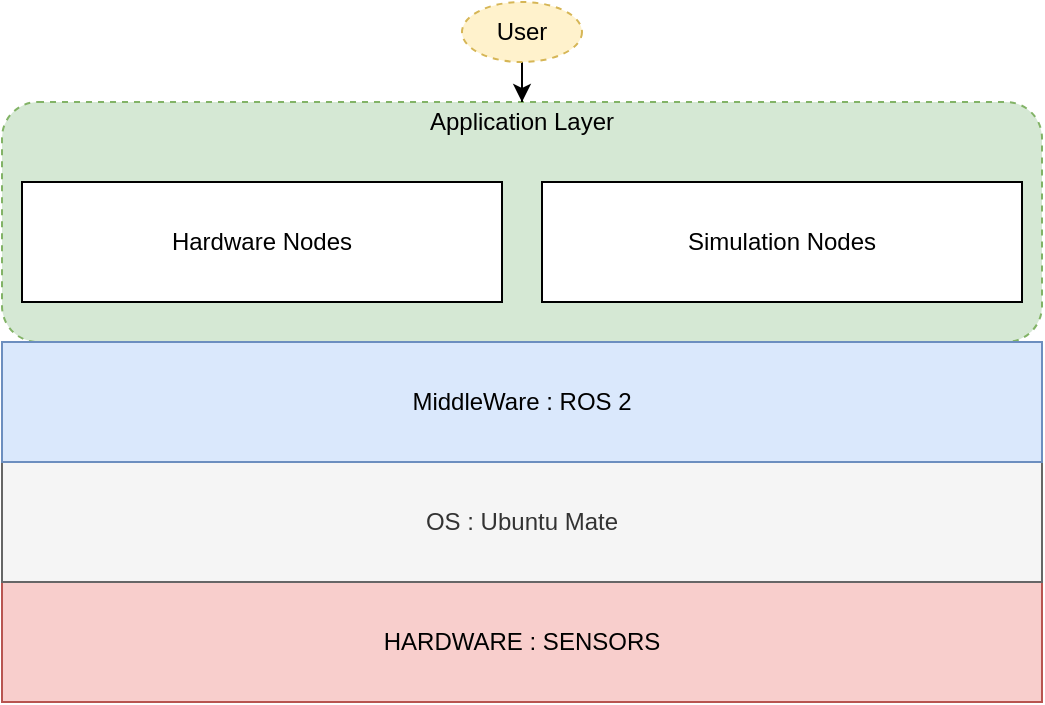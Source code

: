 <mxfile version="12.9.13" type="device" pages="2"><diagram id="Ka7FFtmAVIv_fyMsBVi9" name="Page-1"><mxGraphModel dx="1373" dy="811" grid="1" gridSize="10" guides="1" tooltips="1" connect="1" arrows="1" fold="1" page="1" pageScale="1" pageWidth="827" pageHeight="1169" math="0" shadow="0"><root><mxCell id="0"/><mxCell id="1" parent="0"/><mxCell id="F3cbTHXOVONe7jyl9xfQ-11" value="" style="rounded=1;whiteSpace=wrap;html=1;fillColor=#d5e8d4;strokeColor=#82b366;dashed=1;" vertex="1" parent="1"><mxGeometry x="180" y="140" width="520" height="120" as="geometry"/></mxCell><mxCell id="F3cbTHXOVONe7jyl9xfQ-1" value="HARDWARE : SENSORS" style="rounded=0;whiteSpace=wrap;html=1;fillColor=#f8cecc;strokeColor=#b85450;" vertex="1" parent="1"><mxGeometry x="180" y="380" width="520" height="60" as="geometry"/></mxCell><mxCell id="F3cbTHXOVONe7jyl9xfQ-2" value="OS : Ubuntu Mate" style="rounded=0;whiteSpace=wrap;html=1;fillColor=#f5f5f5;strokeColor=#666666;fontColor=#333333;" vertex="1" parent="1"><mxGeometry x="180" y="320" width="520" height="60" as="geometry"/></mxCell><mxCell id="F3cbTHXOVONe7jyl9xfQ-3" value="MiddleWare : ROS 2" style="rounded=0;whiteSpace=wrap;html=1;fillColor=#dae8fc;strokeColor=#6c8ebf;" vertex="1" parent="1"><mxGeometry x="180" y="260" width="520" height="60" as="geometry"/></mxCell><mxCell id="F3cbTHXOVONe7jyl9xfQ-4" value="Hardware Nodes" style="rounded=0;whiteSpace=wrap;html=1;" vertex="1" parent="1"><mxGeometry x="190" y="180" width="240" height="60" as="geometry"/></mxCell><mxCell id="F3cbTHXOVONe7jyl9xfQ-6" value="Simulation Nodes" style="rounded=0;whiteSpace=wrap;html=1;" vertex="1" parent="1"><mxGeometry x="450" y="180" width="240" height="60" as="geometry"/></mxCell><mxCell id="F3cbTHXOVONe7jyl9xfQ-15" value="Application Layer" style="text;html=1;strokeColor=none;fillColor=none;align=center;verticalAlign=middle;whiteSpace=wrap;rounded=0;dashed=1;" vertex="1" parent="1"><mxGeometry x="372" y="140" width="136" height="20" as="geometry"/></mxCell><mxCell id="F3cbTHXOVONe7jyl9xfQ-19" value="" style="edgeStyle=orthogonalEdgeStyle;rounded=0;orthogonalLoop=1;jettySize=auto;html=1;" edge="1" parent="1" source="F3cbTHXOVONe7jyl9xfQ-18" target="F3cbTHXOVONe7jyl9xfQ-11"><mxGeometry relative="1" as="geometry"/></mxCell><mxCell id="F3cbTHXOVONe7jyl9xfQ-18" value="User" style="ellipse;whiteSpace=wrap;html=1;rounded=1;dashed=1;fillColor=#fff2cc;strokeColor=#d6b656;" vertex="1" parent="1"><mxGeometry x="410" y="90" width="60" height="30" as="geometry"/></mxCell></root></mxGraphModel></diagram><diagram id="yKpyVOkX2MYobSDvurEn" name="Page-2"><mxGraphModel dx="1373" dy="811" grid="1" gridSize="10" guides="1" tooltips="1" connect="1" arrows="1" fold="1" page="1" pageScale="1" pageWidth="827" pageHeight="1169" math="0" shadow="0"><root><mxCell id="ZZzg22T7iMb6ThODXZFH-0"/><mxCell id="ZZzg22T7iMb6ThODXZFH-1" parent="ZZzg22T7iMb6ThODXZFH-0"/><mxCell id="ZZzg22T7iMb6ThODXZFH-41" value="" style="group" vertex="1" connectable="0" parent="ZZzg22T7iMb6ThODXZFH-1"><mxGeometry x="150" y="100" width="566" height="220" as="geometry"/></mxCell><mxCell id="ZZzg22T7iMb6ThODXZFH-3" value="Mamadou" style="rounded=0;whiteSpace=wrap;html=1;" vertex="1" parent="ZZzg22T7iMb6ThODXZFH-41"><mxGeometry x="94.333" width="94.333" height="36.667" as="geometry"/></mxCell><mxCell id="ZZzg22T7iMb6ThODXZFH-6" value="Quentin" style="rounded=0;whiteSpace=wrap;html=1;" vertex="1" parent="ZZzg22T7iMb6ThODXZFH-41"><mxGeometry x="188.667" width="94.333" height="36.667" as="geometry"/></mxCell><mxCell id="ZZzg22T7iMb6ThODXZFH-7" value="Paul-Antoine" style="rounded=0;whiteSpace=wrap;html=1;" vertex="1" parent="ZZzg22T7iMb6ThODXZFH-41"><mxGeometry x="283" width="94.333" height="36.667" as="geometry"/></mxCell><mxCell id="ZZzg22T7iMb6ThODXZFH-8" value="Jules" style="rounded=0;whiteSpace=wrap;html=1;" vertex="1" parent="ZZzg22T7iMb6ThODXZFH-41"><mxGeometry x="377.333" width="94.333" height="36.667" as="geometry"/></mxCell><mxCell id="ZZzg22T7iMb6ThODXZFH-9" value="Gwendal" style="rounded=0;whiteSpace=wrap;html=1;" vertex="1" parent="ZZzg22T7iMb6ThODXZFH-41"><mxGeometry x="471.667" width="94.333" height="36.667" as="geometry"/></mxCell><mxCell id="ZZzg22T7iMb6ThODXZFH-10" value="" style="rounded=0;whiteSpace=wrap;html=1;fillColor=#fff2cc;strokeColor=#d6b656;" vertex="1" parent="ZZzg22T7iMb6ThODXZFH-41"><mxGeometry x="94.333" y="36.667" width="94.333" height="36.667" as="geometry"/></mxCell><mxCell id="ZZzg22T7iMb6ThODXZFH-11" value="" style="rounded=0;whiteSpace=wrap;html=1;fillColor=#d5e8d4;strokeColor=#82b366;" vertex="1" parent="ZZzg22T7iMb6ThODXZFH-41"><mxGeometry x="188.667" y="36.667" width="94.333" height="36.667" as="geometry"/></mxCell><mxCell id="ZZzg22T7iMb6ThODXZFH-12" value="" style="rounded=0;whiteSpace=wrap;html=1;fillColor=#fff2cc;strokeColor=#d6b656;" vertex="1" parent="ZZzg22T7iMb6ThODXZFH-41"><mxGeometry x="283" y="36.667" width="94.333" height="36.667" as="geometry"/></mxCell><mxCell id="ZZzg22T7iMb6ThODXZFH-13" value="" style="rounded=0;whiteSpace=wrap;html=1;fillColor=#fff2cc;strokeColor=#d6b656;" vertex="1" parent="ZZzg22T7iMb6ThODXZFH-41"><mxGeometry x="377.333" y="36.667" width="94.333" height="36.667" as="geometry"/></mxCell><mxCell id="ZZzg22T7iMb6ThODXZFH-14" value="" style="rounded=0;whiteSpace=wrap;html=1;fillColor=#fff2cc;strokeColor=#d6b656;" vertex="1" parent="ZZzg22T7iMb6ThODXZFH-41"><mxGeometry x="471.667" y="36.667" width="94.333" height="36.667" as="geometry"/></mxCell><mxCell id="ZZzg22T7iMb6ThODXZFH-15" value="" style="rounded=0;whiteSpace=wrap;html=1;fillColor=#fff2cc;strokeColor=#d6b656;" vertex="1" parent="ZZzg22T7iMb6ThODXZFH-41"><mxGeometry x="94.333" y="73.333" width="94.333" height="36.667" as="geometry"/></mxCell><mxCell id="ZZzg22T7iMb6ThODXZFH-16" value="" style="rounded=0;whiteSpace=wrap;html=1;fillColor=#fff2cc;strokeColor=#d6b656;" vertex="1" parent="ZZzg22T7iMb6ThODXZFH-41"><mxGeometry x="188.667" y="73.333" width="94.333" height="36.667" as="geometry"/></mxCell><mxCell id="ZZzg22T7iMb6ThODXZFH-17" value="" style="rounded=0;whiteSpace=wrap;html=1;fillColor=#d5e8d4;strokeColor=#82b366;" vertex="1" parent="ZZzg22T7iMb6ThODXZFH-41"><mxGeometry x="283" y="73.333" width="94.333" height="36.667" as="geometry"/></mxCell><mxCell id="ZZzg22T7iMb6ThODXZFH-18" value="" style="rounded=0;whiteSpace=wrap;html=1;fillColor=#fff2cc;strokeColor=#d6b656;" vertex="1" parent="ZZzg22T7iMb6ThODXZFH-41"><mxGeometry x="377.333" y="73.333" width="94.333" height="36.667" as="geometry"/></mxCell><mxCell id="ZZzg22T7iMb6ThODXZFH-19" value="" style="rounded=0;whiteSpace=wrap;html=1;fillColor=#d5e8d4;strokeColor=#82b366;" vertex="1" parent="ZZzg22T7iMb6ThODXZFH-41"><mxGeometry x="471.667" y="73.333" width="94.333" height="36.667" as="geometry"/></mxCell><mxCell id="ZZzg22T7iMb6ThODXZFH-20" value="" style="rounded=0;whiteSpace=wrap;html=1;fillColor=#fff2cc;strokeColor=#d6b656;" vertex="1" parent="ZZzg22T7iMb6ThODXZFH-41"><mxGeometry x="94.333" y="110" width="94.333" height="36.667" as="geometry"/></mxCell><mxCell id="ZZzg22T7iMb6ThODXZFH-21" value="" style="rounded=0;whiteSpace=wrap;html=1;fillColor=#fff2cc;strokeColor=#d6b656;" vertex="1" parent="ZZzg22T7iMb6ThODXZFH-41"><mxGeometry x="188.667" y="110" width="94.333" height="36.667" as="geometry"/></mxCell><mxCell id="ZZzg22T7iMb6ThODXZFH-22" value="" style="rounded=0;whiteSpace=wrap;html=1;fillColor=#d5e8d4;strokeColor=#82b366;" vertex="1" parent="ZZzg22T7iMb6ThODXZFH-41"><mxGeometry x="283" y="110" width="94.333" height="36.667" as="geometry"/></mxCell><mxCell id="ZZzg22T7iMb6ThODXZFH-23" value="" style="rounded=0;whiteSpace=wrap;html=1;fillColor=#fff2cc;strokeColor=#d6b656;" vertex="1" parent="ZZzg22T7iMb6ThODXZFH-41"><mxGeometry x="377.333" y="110" width="94.333" height="36.667" as="geometry"/></mxCell><mxCell id="ZZzg22T7iMb6ThODXZFH-24" value="" style="rounded=0;whiteSpace=wrap;html=1;fillColor=#d5e8d4;strokeColor=#82b366;" vertex="1" parent="ZZzg22T7iMb6ThODXZFH-41"><mxGeometry x="471.667" y="110" width="94.333" height="36.667" as="geometry"/></mxCell><mxCell id="ZZzg22T7iMb6ThODXZFH-25" value="" style="rounded=0;whiteSpace=wrap;html=1;fillColor=#f5f5f5;strokeColor=#666666;fontColor=#333333;" vertex="1" parent="ZZzg22T7iMb6ThODXZFH-41"><mxGeometry width="94.333" height="36.667" as="geometry"/></mxCell><mxCell id="ZZzg22T7iMb6ThODXZFH-26" value="Capteurs / Logiciel" style="rounded=0;whiteSpace=wrap;html=1;" vertex="1" parent="ZZzg22T7iMb6ThODXZFH-41"><mxGeometry y="36.667" width="94.333" height="36.667" as="geometry"/></mxCell><mxCell id="ZZzg22T7iMb6ThODXZFH-27" value="Traitement d'images" style="rounded=0;whiteSpace=wrap;html=1;" vertex="1" parent="ZZzg22T7iMb6ThODXZFH-41"><mxGeometry y="73.333" width="94.333" height="36.667" as="geometry"/></mxCell><mxCell id="ZZzg22T7iMb6ThODXZFH-28" value="Simulation" style="rounded=0;whiteSpace=wrap;html=1;" vertex="1" parent="ZZzg22T7iMb6ThODXZFH-41"><mxGeometry y="110" width="94.333" height="36.667" as="geometry"/></mxCell><mxCell id="ZZzg22T7iMb6ThODXZFH-29" value="" style="rounded=0;whiteSpace=wrap;html=1;fillColor=#fff2cc;strokeColor=#d6b656;" vertex="1" parent="ZZzg22T7iMb6ThODXZFH-41"><mxGeometry x="94.333" y="146.667" width="94.333" height="36.667" as="geometry"/></mxCell><mxCell id="ZZzg22T7iMb6ThODXZFH-30" value="" style="rounded=0;whiteSpace=wrap;html=1;fillColor=#fff2cc;strokeColor=#d6b656;" vertex="1" parent="ZZzg22T7iMb6ThODXZFH-41"><mxGeometry x="188.667" y="146.667" width="94.333" height="36.667" as="geometry"/></mxCell><mxCell id="ZZzg22T7iMb6ThODXZFH-31" value="" style="rounded=0;whiteSpace=wrap;html=1;fillColor=#fff2cc;strokeColor=#d6b656;" vertex="1" parent="ZZzg22T7iMb6ThODXZFH-41"><mxGeometry x="283" y="146.667" width="94.333" height="36.667" as="geometry"/></mxCell><mxCell id="ZZzg22T7iMb6ThODXZFH-32" value="" style="rounded=0;whiteSpace=wrap;html=1;fillColor=#d5e8d4;strokeColor=#82b366;" vertex="1" parent="ZZzg22T7iMb6ThODXZFH-41"><mxGeometry x="377.333" y="146.667" width="94.333" height="36.667" as="geometry"/></mxCell><mxCell id="ZZzg22T7iMb6ThODXZFH-33" value="" style="rounded=0;whiteSpace=wrap;html=1;fillColor=#fff2cc;strokeColor=#d6b656;" vertex="1" parent="ZZzg22T7iMb6ThODXZFH-41"><mxGeometry x="471.667" y="146.667" width="94.333" height="36.667" as="geometry"/></mxCell><mxCell id="ZZzg22T7iMb6ThODXZFH-34" value="CAO" style="rounded=0;whiteSpace=wrap;html=1;" vertex="1" parent="ZZzg22T7iMb6ThODXZFH-41"><mxGeometry y="146.667" width="94.333" height="36.667" as="geometry"/></mxCell><mxCell id="ZZzg22T7iMb6ThODXZFH-35" value="" style="rounded=0;whiteSpace=wrap;html=1;fillColor=#d5e8d4;strokeColor=#82b366;" vertex="1" parent="ZZzg22T7iMb6ThODXZFH-41"><mxGeometry x="94.333" y="183.333" width="94.333" height="36.667" as="geometry"/></mxCell><mxCell id="ZZzg22T7iMb6ThODXZFH-36" value="" style="rounded=0;whiteSpace=wrap;html=1;fillColor=#fff2cc;strokeColor=#d6b656;" vertex="1" parent="ZZzg22T7iMb6ThODXZFH-41"><mxGeometry x="188.667" y="183.333" width="94.333" height="36.667" as="geometry"/></mxCell><mxCell id="ZZzg22T7iMb6ThODXZFH-37" value="" style="rounded=0;whiteSpace=wrap;html=1;fillColor=#fff2cc;strokeColor=#d6b656;" vertex="1" parent="ZZzg22T7iMb6ThODXZFH-41"><mxGeometry x="283" y="183.333" width="94.333" height="36.667" as="geometry"/></mxCell><mxCell id="ZZzg22T7iMb6ThODXZFH-38" value="" style="rounded=0;whiteSpace=wrap;html=1;fillColor=#fff2cc;strokeColor=#d6b656;" vertex="1" parent="ZZzg22T7iMb6ThODXZFH-41"><mxGeometry x="377.333" y="183.333" width="94.333" height="36.667" as="geometry"/></mxCell><mxCell id="ZZzg22T7iMb6ThODXZFH-39" value="" style="rounded=0;whiteSpace=wrap;html=1;fillColor=#fff2cc;strokeColor=#d6b656;" vertex="1" parent="ZZzg22T7iMb6ThODXZFH-41"><mxGeometry x="471.667" y="183.333" width="94.333" height="36.667" as="geometry"/></mxCell><mxCell id="ZZzg22T7iMb6ThODXZFH-40" value="Algorithmes" style="rounded=0;whiteSpace=wrap;html=1;" vertex="1" parent="ZZzg22T7iMb6ThODXZFH-41"><mxGeometry y="183.333" width="94.333" height="36.667" as="geometry"/></mxCell></root></mxGraphModel></diagram></mxfile>